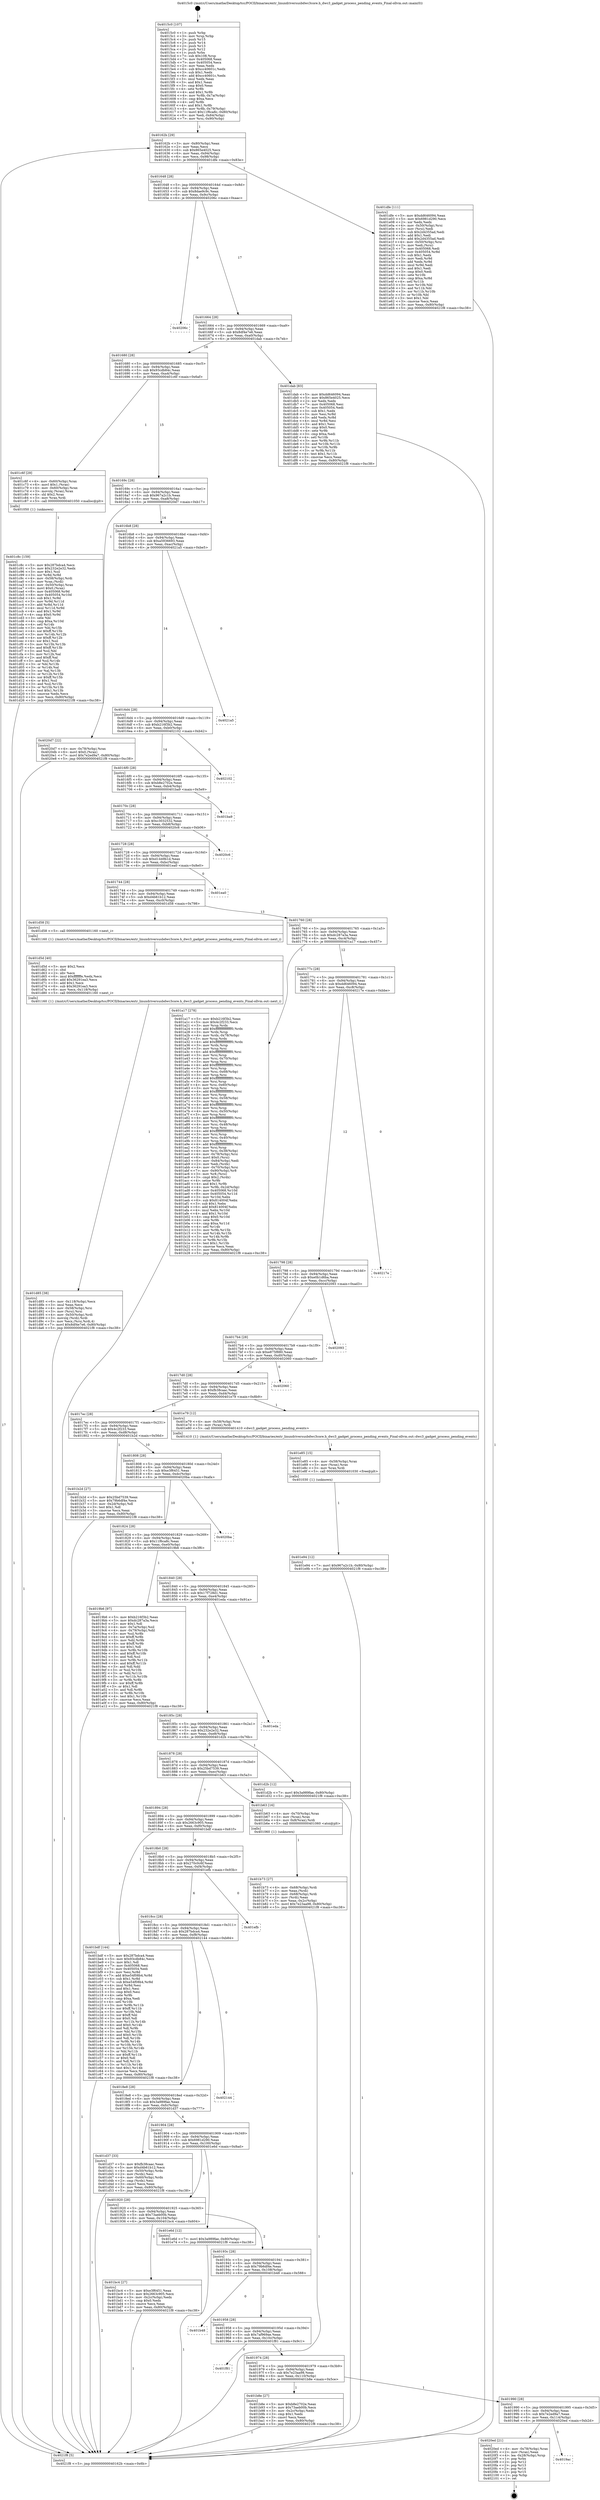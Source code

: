 digraph "0x4015c0" {
  label = "0x4015c0 (/mnt/c/Users/mathe/Desktop/tcc/POCII/binaries/extr_linuxdriversusbdwc3core.h_dwc3_gadget_process_pending_events_Final-ollvm.out::main(0))"
  labelloc = "t"
  node[shape=record]

  Entry [label="",width=0.3,height=0.3,shape=circle,fillcolor=black,style=filled]
  "0x40162b" [label="{
     0x40162b [29]\l
     | [instrs]\l
     &nbsp;&nbsp;0x40162b \<+3\>: mov -0x80(%rbp),%eax\l
     &nbsp;&nbsp;0x40162e \<+2\>: mov %eax,%ecx\l
     &nbsp;&nbsp;0x401630 \<+6\>: sub $0x865e4025,%ecx\l
     &nbsp;&nbsp;0x401636 \<+6\>: mov %eax,-0x94(%rbp)\l
     &nbsp;&nbsp;0x40163c \<+6\>: mov %ecx,-0x98(%rbp)\l
     &nbsp;&nbsp;0x401642 \<+6\>: je 0000000000401dfe \<main+0x83e\>\l
  }"]
  "0x401dfe" [label="{
     0x401dfe [111]\l
     | [instrs]\l
     &nbsp;&nbsp;0x401dfe \<+5\>: mov $0xdd646094,%eax\l
     &nbsp;&nbsp;0x401e03 \<+5\>: mov $0x6981d290,%ecx\l
     &nbsp;&nbsp;0x401e08 \<+2\>: xor %edx,%edx\l
     &nbsp;&nbsp;0x401e0a \<+4\>: mov -0x50(%rbp),%rsi\l
     &nbsp;&nbsp;0x401e0e \<+2\>: mov (%rsi),%edi\l
     &nbsp;&nbsp;0x401e10 \<+6\>: sub $0x2d4355ad,%edi\l
     &nbsp;&nbsp;0x401e16 \<+3\>: add $0x1,%edi\l
     &nbsp;&nbsp;0x401e19 \<+6\>: add $0x2d4355ad,%edi\l
     &nbsp;&nbsp;0x401e1f \<+4\>: mov -0x50(%rbp),%rsi\l
     &nbsp;&nbsp;0x401e23 \<+2\>: mov %edi,(%rsi)\l
     &nbsp;&nbsp;0x401e25 \<+7\>: mov 0x405068,%edi\l
     &nbsp;&nbsp;0x401e2c \<+8\>: mov 0x405054,%r8d\l
     &nbsp;&nbsp;0x401e34 \<+3\>: sub $0x1,%edx\l
     &nbsp;&nbsp;0x401e37 \<+3\>: mov %edi,%r9d\l
     &nbsp;&nbsp;0x401e3a \<+3\>: add %edx,%r9d\l
     &nbsp;&nbsp;0x401e3d \<+4\>: imul %r9d,%edi\l
     &nbsp;&nbsp;0x401e41 \<+3\>: and $0x1,%edi\l
     &nbsp;&nbsp;0x401e44 \<+3\>: cmp $0x0,%edi\l
     &nbsp;&nbsp;0x401e47 \<+4\>: sete %r10b\l
     &nbsp;&nbsp;0x401e4b \<+4\>: cmp $0xa,%r8d\l
     &nbsp;&nbsp;0x401e4f \<+4\>: setl %r11b\l
     &nbsp;&nbsp;0x401e53 \<+3\>: mov %r10b,%bl\l
     &nbsp;&nbsp;0x401e56 \<+3\>: and %r11b,%bl\l
     &nbsp;&nbsp;0x401e59 \<+3\>: xor %r11b,%r10b\l
     &nbsp;&nbsp;0x401e5c \<+3\>: or %r10b,%bl\l
     &nbsp;&nbsp;0x401e5f \<+3\>: test $0x1,%bl\l
     &nbsp;&nbsp;0x401e62 \<+3\>: cmovne %ecx,%eax\l
     &nbsp;&nbsp;0x401e65 \<+3\>: mov %eax,-0x80(%rbp)\l
     &nbsp;&nbsp;0x401e68 \<+5\>: jmp 00000000004021f8 \<main+0xc38\>\l
  }"]
  "0x401648" [label="{
     0x401648 [28]\l
     | [instrs]\l
     &nbsp;&nbsp;0x401648 \<+5\>: jmp 000000000040164d \<main+0x8d\>\l
     &nbsp;&nbsp;0x40164d \<+6\>: mov -0x94(%rbp),%eax\l
     &nbsp;&nbsp;0x401653 \<+5\>: sub $0x8dae9c9c,%eax\l
     &nbsp;&nbsp;0x401658 \<+6\>: mov %eax,-0x9c(%rbp)\l
     &nbsp;&nbsp;0x40165e \<+6\>: je 000000000040206c \<main+0xaac\>\l
  }"]
  Exit [label="",width=0.3,height=0.3,shape=circle,fillcolor=black,style=filled,peripheries=2]
  "0x40206c" [label="{
     0x40206c\l
  }", style=dashed]
  "0x401664" [label="{
     0x401664 [28]\l
     | [instrs]\l
     &nbsp;&nbsp;0x401664 \<+5\>: jmp 0000000000401669 \<main+0xa9\>\l
     &nbsp;&nbsp;0x401669 \<+6\>: mov -0x94(%rbp),%eax\l
     &nbsp;&nbsp;0x40166f \<+5\>: sub $0x8df4e7e6,%eax\l
     &nbsp;&nbsp;0x401674 \<+6\>: mov %eax,-0xa0(%rbp)\l
     &nbsp;&nbsp;0x40167a \<+6\>: je 0000000000401dab \<main+0x7eb\>\l
  }"]
  "0x4019ac" [label="{
     0x4019ac\l
  }", style=dashed]
  "0x401dab" [label="{
     0x401dab [83]\l
     | [instrs]\l
     &nbsp;&nbsp;0x401dab \<+5\>: mov $0xdd646094,%eax\l
     &nbsp;&nbsp;0x401db0 \<+5\>: mov $0x865e4025,%ecx\l
     &nbsp;&nbsp;0x401db5 \<+2\>: xor %edx,%edx\l
     &nbsp;&nbsp;0x401db7 \<+7\>: mov 0x405068,%esi\l
     &nbsp;&nbsp;0x401dbe \<+7\>: mov 0x405054,%edi\l
     &nbsp;&nbsp;0x401dc5 \<+3\>: sub $0x1,%edx\l
     &nbsp;&nbsp;0x401dc8 \<+3\>: mov %esi,%r8d\l
     &nbsp;&nbsp;0x401dcb \<+3\>: add %edx,%r8d\l
     &nbsp;&nbsp;0x401dce \<+4\>: imul %r8d,%esi\l
     &nbsp;&nbsp;0x401dd2 \<+3\>: and $0x1,%esi\l
     &nbsp;&nbsp;0x401dd5 \<+3\>: cmp $0x0,%esi\l
     &nbsp;&nbsp;0x401dd8 \<+4\>: sete %r9b\l
     &nbsp;&nbsp;0x401ddc \<+3\>: cmp $0xa,%edi\l
     &nbsp;&nbsp;0x401ddf \<+4\>: setl %r10b\l
     &nbsp;&nbsp;0x401de3 \<+3\>: mov %r9b,%r11b\l
     &nbsp;&nbsp;0x401de6 \<+3\>: and %r10b,%r11b\l
     &nbsp;&nbsp;0x401de9 \<+3\>: xor %r10b,%r9b\l
     &nbsp;&nbsp;0x401dec \<+3\>: or %r9b,%r11b\l
     &nbsp;&nbsp;0x401def \<+4\>: test $0x1,%r11b\l
     &nbsp;&nbsp;0x401df3 \<+3\>: cmovne %ecx,%eax\l
     &nbsp;&nbsp;0x401df6 \<+3\>: mov %eax,-0x80(%rbp)\l
     &nbsp;&nbsp;0x401df9 \<+5\>: jmp 00000000004021f8 \<main+0xc38\>\l
  }"]
  "0x401680" [label="{
     0x401680 [28]\l
     | [instrs]\l
     &nbsp;&nbsp;0x401680 \<+5\>: jmp 0000000000401685 \<main+0xc5\>\l
     &nbsp;&nbsp;0x401685 \<+6\>: mov -0x94(%rbp),%eax\l
     &nbsp;&nbsp;0x40168b \<+5\>: sub $0x93cdb84c,%eax\l
     &nbsp;&nbsp;0x401690 \<+6\>: mov %eax,-0xa4(%rbp)\l
     &nbsp;&nbsp;0x401696 \<+6\>: je 0000000000401c6f \<main+0x6af\>\l
  }"]
  "0x4020ed" [label="{
     0x4020ed [21]\l
     | [instrs]\l
     &nbsp;&nbsp;0x4020ed \<+4\>: mov -0x78(%rbp),%rax\l
     &nbsp;&nbsp;0x4020f1 \<+2\>: mov (%rax),%eax\l
     &nbsp;&nbsp;0x4020f3 \<+4\>: lea -0x28(%rbp),%rsp\l
     &nbsp;&nbsp;0x4020f7 \<+1\>: pop %rbx\l
     &nbsp;&nbsp;0x4020f8 \<+2\>: pop %r12\l
     &nbsp;&nbsp;0x4020fa \<+2\>: pop %r13\l
     &nbsp;&nbsp;0x4020fc \<+2\>: pop %r14\l
     &nbsp;&nbsp;0x4020fe \<+2\>: pop %r15\l
     &nbsp;&nbsp;0x402100 \<+1\>: pop %rbp\l
     &nbsp;&nbsp;0x402101 \<+1\>: ret\l
  }"]
  "0x401c6f" [label="{
     0x401c6f [29]\l
     | [instrs]\l
     &nbsp;&nbsp;0x401c6f \<+4\>: mov -0x60(%rbp),%rax\l
     &nbsp;&nbsp;0x401c73 \<+6\>: movl $0x1,(%rax)\l
     &nbsp;&nbsp;0x401c79 \<+4\>: mov -0x60(%rbp),%rax\l
     &nbsp;&nbsp;0x401c7d \<+3\>: movslq (%rax),%rax\l
     &nbsp;&nbsp;0x401c80 \<+4\>: shl $0x2,%rax\l
     &nbsp;&nbsp;0x401c84 \<+3\>: mov %rax,%rdi\l
     &nbsp;&nbsp;0x401c87 \<+5\>: call 0000000000401050 \<malloc@plt\>\l
     | [calls]\l
     &nbsp;&nbsp;0x401050 \{1\} (unknown)\l
  }"]
  "0x40169c" [label="{
     0x40169c [28]\l
     | [instrs]\l
     &nbsp;&nbsp;0x40169c \<+5\>: jmp 00000000004016a1 \<main+0xe1\>\l
     &nbsp;&nbsp;0x4016a1 \<+6\>: mov -0x94(%rbp),%eax\l
     &nbsp;&nbsp;0x4016a7 \<+5\>: sub $0x967a2c1b,%eax\l
     &nbsp;&nbsp;0x4016ac \<+6\>: mov %eax,-0xa8(%rbp)\l
     &nbsp;&nbsp;0x4016b2 \<+6\>: je 00000000004020d7 \<main+0xb17\>\l
  }"]
  "0x401e94" [label="{
     0x401e94 [12]\l
     | [instrs]\l
     &nbsp;&nbsp;0x401e94 \<+7\>: movl $0x967a2c1b,-0x80(%rbp)\l
     &nbsp;&nbsp;0x401e9b \<+5\>: jmp 00000000004021f8 \<main+0xc38\>\l
  }"]
  "0x4020d7" [label="{
     0x4020d7 [22]\l
     | [instrs]\l
     &nbsp;&nbsp;0x4020d7 \<+4\>: mov -0x78(%rbp),%rax\l
     &nbsp;&nbsp;0x4020db \<+6\>: movl $0x0,(%rax)\l
     &nbsp;&nbsp;0x4020e1 \<+7\>: movl $0x7e2ed9a7,-0x80(%rbp)\l
     &nbsp;&nbsp;0x4020e8 \<+5\>: jmp 00000000004021f8 \<main+0xc38\>\l
  }"]
  "0x4016b8" [label="{
     0x4016b8 [28]\l
     | [instrs]\l
     &nbsp;&nbsp;0x4016b8 \<+5\>: jmp 00000000004016bd \<main+0xfd\>\l
     &nbsp;&nbsp;0x4016bd \<+6\>: mov -0x94(%rbp),%eax\l
     &nbsp;&nbsp;0x4016c3 \<+5\>: sub $0xa5936693,%eax\l
     &nbsp;&nbsp;0x4016c8 \<+6\>: mov %eax,-0xac(%rbp)\l
     &nbsp;&nbsp;0x4016ce \<+6\>: je 00000000004021a5 \<main+0xbe5\>\l
  }"]
  "0x401e85" [label="{
     0x401e85 [15]\l
     | [instrs]\l
     &nbsp;&nbsp;0x401e85 \<+4\>: mov -0x58(%rbp),%rax\l
     &nbsp;&nbsp;0x401e89 \<+3\>: mov (%rax),%rax\l
     &nbsp;&nbsp;0x401e8c \<+3\>: mov %rax,%rdi\l
     &nbsp;&nbsp;0x401e8f \<+5\>: call 0000000000401030 \<free@plt\>\l
     | [calls]\l
     &nbsp;&nbsp;0x401030 \{1\} (unknown)\l
  }"]
  "0x4021a5" [label="{
     0x4021a5\l
  }", style=dashed]
  "0x4016d4" [label="{
     0x4016d4 [28]\l
     | [instrs]\l
     &nbsp;&nbsp;0x4016d4 \<+5\>: jmp 00000000004016d9 \<main+0x119\>\l
     &nbsp;&nbsp;0x4016d9 \<+6\>: mov -0x94(%rbp),%eax\l
     &nbsp;&nbsp;0x4016df \<+5\>: sub $0xb216f3b2,%eax\l
     &nbsp;&nbsp;0x4016e4 \<+6\>: mov %eax,-0xb0(%rbp)\l
     &nbsp;&nbsp;0x4016ea \<+6\>: je 0000000000402102 \<main+0xb42\>\l
  }"]
  "0x401d85" [label="{
     0x401d85 [38]\l
     | [instrs]\l
     &nbsp;&nbsp;0x401d85 \<+6\>: mov -0x118(%rbp),%ecx\l
     &nbsp;&nbsp;0x401d8b \<+3\>: imul %eax,%ecx\l
     &nbsp;&nbsp;0x401d8e \<+4\>: mov -0x58(%rbp),%rsi\l
     &nbsp;&nbsp;0x401d92 \<+3\>: mov (%rsi),%rsi\l
     &nbsp;&nbsp;0x401d95 \<+4\>: mov -0x50(%rbp),%rdi\l
     &nbsp;&nbsp;0x401d99 \<+3\>: movslq (%rdi),%rdi\l
     &nbsp;&nbsp;0x401d9c \<+3\>: mov %ecx,(%rsi,%rdi,4)\l
     &nbsp;&nbsp;0x401d9f \<+7\>: movl $0x8df4e7e6,-0x80(%rbp)\l
     &nbsp;&nbsp;0x401da6 \<+5\>: jmp 00000000004021f8 \<main+0xc38\>\l
  }"]
  "0x402102" [label="{
     0x402102\l
  }", style=dashed]
  "0x4016f0" [label="{
     0x4016f0 [28]\l
     | [instrs]\l
     &nbsp;&nbsp;0x4016f0 \<+5\>: jmp 00000000004016f5 \<main+0x135\>\l
     &nbsp;&nbsp;0x4016f5 \<+6\>: mov -0x94(%rbp),%eax\l
     &nbsp;&nbsp;0x4016fb \<+5\>: sub $0xb8e2702e,%eax\l
     &nbsp;&nbsp;0x401700 \<+6\>: mov %eax,-0xb4(%rbp)\l
     &nbsp;&nbsp;0x401706 \<+6\>: je 0000000000401ba9 \<main+0x5e9\>\l
  }"]
  "0x401d5d" [label="{
     0x401d5d [40]\l
     | [instrs]\l
     &nbsp;&nbsp;0x401d5d \<+5\>: mov $0x2,%ecx\l
     &nbsp;&nbsp;0x401d62 \<+1\>: cltd\l
     &nbsp;&nbsp;0x401d63 \<+2\>: idiv %ecx\l
     &nbsp;&nbsp;0x401d65 \<+6\>: imul $0xfffffffe,%edx,%ecx\l
     &nbsp;&nbsp;0x401d6b \<+6\>: add $0x36291ea3,%ecx\l
     &nbsp;&nbsp;0x401d71 \<+3\>: add $0x1,%ecx\l
     &nbsp;&nbsp;0x401d74 \<+6\>: sub $0x36291ea3,%ecx\l
     &nbsp;&nbsp;0x401d7a \<+6\>: mov %ecx,-0x118(%rbp)\l
     &nbsp;&nbsp;0x401d80 \<+5\>: call 0000000000401160 \<next_i\>\l
     | [calls]\l
     &nbsp;&nbsp;0x401160 \{1\} (/mnt/c/Users/mathe/Desktop/tcc/POCII/binaries/extr_linuxdriversusbdwc3core.h_dwc3_gadget_process_pending_events_Final-ollvm.out::next_i)\l
  }"]
  "0x401ba9" [label="{
     0x401ba9\l
  }", style=dashed]
  "0x40170c" [label="{
     0x40170c [28]\l
     | [instrs]\l
     &nbsp;&nbsp;0x40170c \<+5\>: jmp 0000000000401711 \<main+0x151\>\l
     &nbsp;&nbsp;0x401711 \<+6\>: mov -0x94(%rbp),%eax\l
     &nbsp;&nbsp;0x401717 \<+5\>: sub $0xc3032532,%eax\l
     &nbsp;&nbsp;0x40171c \<+6\>: mov %eax,-0xb8(%rbp)\l
     &nbsp;&nbsp;0x401722 \<+6\>: je 00000000004020c6 \<main+0xb06\>\l
  }"]
  "0x401c8c" [label="{
     0x401c8c [159]\l
     | [instrs]\l
     &nbsp;&nbsp;0x401c8c \<+5\>: mov $0x287bdca4,%ecx\l
     &nbsp;&nbsp;0x401c91 \<+5\>: mov $0x232e2e32,%edx\l
     &nbsp;&nbsp;0x401c96 \<+3\>: mov $0x1,%sil\l
     &nbsp;&nbsp;0x401c99 \<+3\>: xor %r8d,%r8d\l
     &nbsp;&nbsp;0x401c9c \<+4\>: mov -0x58(%rbp),%rdi\l
     &nbsp;&nbsp;0x401ca0 \<+3\>: mov %rax,(%rdi)\l
     &nbsp;&nbsp;0x401ca3 \<+4\>: mov -0x50(%rbp),%rax\l
     &nbsp;&nbsp;0x401ca7 \<+6\>: movl $0x0,(%rax)\l
     &nbsp;&nbsp;0x401cad \<+8\>: mov 0x405068,%r9d\l
     &nbsp;&nbsp;0x401cb5 \<+8\>: mov 0x405054,%r10d\l
     &nbsp;&nbsp;0x401cbd \<+4\>: sub $0x1,%r8d\l
     &nbsp;&nbsp;0x401cc1 \<+3\>: mov %r9d,%r11d\l
     &nbsp;&nbsp;0x401cc4 \<+3\>: add %r8d,%r11d\l
     &nbsp;&nbsp;0x401cc7 \<+4\>: imul %r11d,%r9d\l
     &nbsp;&nbsp;0x401ccb \<+4\>: and $0x1,%r9d\l
     &nbsp;&nbsp;0x401ccf \<+4\>: cmp $0x0,%r9d\l
     &nbsp;&nbsp;0x401cd3 \<+3\>: sete %bl\l
     &nbsp;&nbsp;0x401cd6 \<+4\>: cmp $0xa,%r10d\l
     &nbsp;&nbsp;0x401cda \<+4\>: setl %r14b\l
     &nbsp;&nbsp;0x401cde \<+3\>: mov %bl,%r15b\l
     &nbsp;&nbsp;0x401ce1 \<+4\>: xor $0xff,%r15b\l
     &nbsp;&nbsp;0x401ce5 \<+3\>: mov %r14b,%r12b\l
     &nbsp;&nbsp;0x401ce8 \<+4\>: xor $0xff,%r12b\l
     &nbsp;&nbsp;0x401cec \<+4\>: xor $0x1,%sil\l
     &nbsp;&nbsp;0x401cf0 \<+3\>: mov %r15b,%r13b\l
     &nbsp;&nbsp;0x401cf3 \<+4\>: and $0xff,%r13b\l
     &nbsp;&nbsp;0x401cf7 \<+3\>: and %sil,%bl\l
     &nbsp;&nbsp;0x401cfa \<+3\>: mov %r12b,%al\l
     &nbsp;&nbsp;0x401cfd \<+2\>: and $0xff,%al\l
     &nbsp;&nbsp;0x401cff \<+3\>: and %sil,%r14b\l
     &nbsp;&nbsp;0x401d02 \<+3\>: or %bl,%r13b\l
     &nbsp;&nbsp;0x401d05 \<+3\>: or %r14b,%al\l
     &nbsp;&nbsp;0x401d08 \<+3\>: xor %al,%r13b\l
     &nbsp;&nbsp;0x401d0b \<+3\>: or %r12b,%r15b\l
     &nbsp;&nbsp;0x401d0e \<+4\>: xor $0xff,%r15b\l
     &nbsp;&nbsp;0x401d12 \<+4\>: or $0x1,%sil\l
     &nbsp;&nbsp;0x401d16 \<+3\>: and %sil,%r15b\l
     &nbsp;&nbsp;0x401d19 \<+3\>: or %r15b,%r13b\l
     &nbsp;&nbsp;0x401d1c \<+4\>: test $0x1,%r13b\l
     &nbsp;&nbsp;0x401d20 \<+3\>: cmovne %edx,%ecx\l
     &nbsp;&nbsp;0x401d23 \<+3\>: mov %ecx,-0x80(%rbp)\l
     &nbsp;&nbsp;0x401d26 \<+5\>: jmp 00000000004021f8 \<main+0xc38\>\l
  }"]
  "0x4020c6" [label="{
     0x4020c6\l
  }", style=dashed]
  "0x401728" [label="{
     0x401728 [28]\l
     | [instrs]\l
     &nbsp;&nbsp;0x401728 \<+5\>: jmp 000000000040172d \<main+0x16d\>\l
     &nbsp;&nbsp;0x40172d \<+6\>: mov -0x94(%rbp),%eax\l
     &nbsp;&nbsp;0x401733 \<+5\>: sub $0xd1449b1d,%eax\l
     &nbsp;&nbsp;0x401738 \<+6\>: mov %eax,-0xbc(%rbp)\l
     &nbsp;&nbsp;0x40173e \<+6\>: je 0000000000401ea0 \<main+0x8e0\>\l
  }"]
  "0x401990" [label="{
     0x401990 [28]\l
     | [instrs]\l
     &nbsp;&nbsp;0x401990 \<+5\>: jmp 0000000000401995 \<main+0x3d5\>\l
     &nbsp;&nbsp;0x401995 \<+6\>: mov -0x94(%rbp),%eax\l
     &nbsp;&nbsp;0x40199b \<+5\>: sub $0x7e2ed9a7,%eax\l
     &nbsp;&nbsp;0x4019a0 \<+6\>: mov %eax,-0x114(%rbp)\l
     &nbsp;&nbsp;0x4019a6 \<+6\>: je 00000000004020ed \<main+0xb2d\>\l
  }"]
  "0x401ea0" [label="{
     0x401ea0\l
  }", style=dashed]
  "0x401744" [label="{
     0x401744 [28]\l
     | [instrs]\l
     &nbsp;&nbsp;0x401744 \<+5\>: jmp 0000000000401749 \<main+0x189\>\l
     &nbsp;&nbsp;0x401749 \<+6\>: mov -0x94(%rbp),%eax\l
     &nbsp;&nbsp;0x40174f \<+5\>: sub $0xd4b61b12,%eax\l
     &nbsp;&nbsp;0x401754 \<+6\>: mov %eax,-0xc0(%rbp)\l
     &nbsp;&nbsp;0x40175a \<+6\>: je 0000000000401d58 \<main+0x798\>\l
  }"]
  "0x401b8e" [label="{
     0x401b8e [27]\l
     | [instrs]\l
     &nbsp;&nbsp;0x401b8e \<+5\>: mov $0xb8e2702e,%eax\l
     &nbsp;&nbsp;0x401b93 \<+5\>: mov $0x73aeb00b,%ecx\l
     &nbsp;&nbsp;0x401b98 \<+3\>: mov -0x2c(%rbp),%edx\l
     &nbsp;&nbsp;0x401b9b \<+3\>: cmp $0x1,%edx\l
     &nbsp;&nbsp;0x401b9e \<+3\>: cmovl %ecx,%eax\l
     &nbsp;&nbsp;0x401ba1 \<+3\>: mov %eax,-0x80(%rbp)\l
     &nbsp;&nbsp;0x401ba4 \<+5\>: jmp 00000000004021f8 \<main+0xc38\>\l
  }"]
  "0x401d58" [label="{
     0x401d58 [5]\l
     | [instrs]\l
     &nbsp;&nbsp;0x401d58 \<+5\>: call 0000000000401160 \<next_i\>\l
     | [calls]\l
     &nbsp;&nbsp;0x401160 \{1\} (/mnt/c/Users/mathe/Desktop/tcc/POCII/binaries/extr_linuxdriversusbdwc3core.h_dwc3_gadget_process_pending_events_Final-ollvm.out::next_i)\l
  }"]
  "0x401760" [label="{
     0x401760 [28]\l
     | [instrs]\l
     &nbsp;&nbsp;0x401760 \<+5\>: jmp 0000000000401765 \<main+0x1a5\>\l
     &nbsp;&nbsp;0x401765 \<+6\>: mov -0x94(%rbp),%eax\l
     &nbsp;&nbsp;0x40176b \<+5\>: sub $0xdc287a3a,%eax\l
     &nbsp;&nbsp;0x401770 \<+6\>: mov %eax,-0xc4(%rbp)\l
     &nbsp;&nbsp;0x401776 \<+6\>: je 0000000000401a17 \<main+0x457\>\l
  }"]
  "0x401974" [label="{
     0x401974 [28]\l
     | [instrs]\l
     &nbsp;&nbsp;0x401974 \<+5\>: jmp 0000000000401979 \<main+0x3b9\>\l
     &nbsp;&nbsp;0x401979 \<+6\>: mov -0x94(%rbp),%eax\l
     &nbsp;&nbsp;0x40197f \<+5\>: sub $0x7e23aa98,%eax\l
     &nbsp;&nbsp;0x401984 \<+6\>: mov %eax,-0x110(%rbp)\l
     &nbsp;&nbsp;0x40198a \<+6\>: je 0000000000401b8e \<main+0x5ce\>\l
  }"]
  "0x401a17" [label="{
     0x401a17 [278]\l
     | [instrs]\l
     &nbsp;&nbsp;0x401a17 \<+5\>: mov $0xb216f3b2,%eax\l
     &nbsp;&nbsp;0x401a1c \<+5\>: mov $0x4c2f233,%ecx\l
     &nbsp;&nbsp;0x401a21 \<+3\>: mov %rsp,%rdx\l
     &nbsp;&nbsp;0x401a24 \<+4\>: add $0xfffffffffffffff0,%rdx\l
     &nbsp;&nbsp;0x401a28 \<+3\>: mov %rdx,%rsp\l
     &nbsp;&nbsp;0x401a2b \<+4\>: mov %rdx,-0x78(%rbp)\l
     &nbsp;&nbsp;0x401a2f \<+3\>: mov %rsp,%rdx\l
     &nbsp;&nbsp;0x401a32 \<+4\>: add $0xfffffffffffffff0,%rdx\l
     &nbsp;&nbsp;0x401a36 \<+3\>: mov %rdx,%rsp\l
     &nbsp;&nbsp;0x401a39 \<+3\>: mov %rsp,%rsi\l
     &nbsp;&nbsp;0x401a3c \<+4\>: add $0xfffffffffffffff0,%rsi\l
     &nbsp;&nbsp;0x401a40 \<+3\>: mov %rsi,%rsp\l
     &nbsp;&nbsp;0x401a43 \<+4\>: mov %rsi,-0x70(%rbp)\l
     &nbsp;&nbsp;0x401a47 \<+3\>: mov %rsp,%rsi\l
     &nbsp;&nbsp;0x401a4a \<+4\>: add $0xfffffffffffffff0,%rsi\l
     &nbsp;&nbsp;0x401a4e \<+3\>: mov %rsi,%rsp\l
     &nbsp;&nbsp;0x401a51 \<+4\>: mov %rsi,-0x68(%rbp)\l
     &nbsp;&nbsp;0x401a55 \<+3\>: mov %rsp,%rsi\l
     &nbsp;&nbsp;0x401a58 \<+4\>: add $0xfffffffffffffff0,%rsi\l
     &nbsp;&nbsp;0x401a5c \<+3\>: mov %rsi,%rsp\l
     &nbsp;&nbsp;0x401a5f \<+4\>: mov %rsi,-0x60(%rbp)\l
     &nbsp;&nbsp;0x401a63 \<+3\>: mov %rsp,%rsi\l
     &nbsp;&nbsp;0x401a66 \<+4\>: add $0xfffffffffffffff0,%rsi\l
     &nbsp;&nbsp;0x401a6a \<+3\>: mov %rsi,%rsp\l
     &nbsp;&nbsp;0x401a6d \<+4\>: mov %rsi,-0x58(%rbp)\l
     &nbsp;&nbsp;0x401a71 \<+3\>: mov %rsp,%rsi\l
     &nbsp;&nbsp;0x401a74 \<+4\>: add $0xfffffffffffffff0,%rsi\l
     &nbsp;&nbsp;0x401a78 \<+3\>: mov %rsi,%rsp\l
     &nbsp;&nbsp;0x401a7b \<+4\>: mov %rsi,-0x50(%rbp)\l
     &nbsp;&nbsp;0x401a7f \<+3\>: mov %rsp,%rsi\l
     &nbsp;&nbsp;0x401a82 \<+4\>: add $0xfffffffffffffff0,%rsi\l
     &nbsp;&nbsp;0x401a86 \<+3\>: mov %rsi,%rsp\l
     &nbsp;&nbsp;0x401a89 \<+4\>: mov %rsi,-0x48(%rbp)\l
     &nbsp;&nbsp;0x401a8d \<+3\>: mov %rsp,%rsi\l
     &nbsp;&nbsp;0x401a90 \<+4\>: add $0xfffffffffffffff0,%rsi\l
     &nbsp;&nbsp;0x401a94 \<+3\>: mov %rsi,%rsp\l
     &nbsp;&nbsp;0x401a97 \<+4\>: mov %rsi,-0x40(%rbp)\l
     &nbsp;&nbsp;0x401a9b \<+3\>: mov %rsp,%rsi\l
     &nbsp;&nbsp;0x401a9e \<+4\>: add $0xfffffffffffffff0,%rsi\l
     &nbsp;&nbsp;0x401aa2 \<+3\>: mov %rsi,%rsp\l
     &nbsp;&nbsp;0x401aa5 \<+4\>: mov %rsi,-0x38(%rbp)\l
     &nbsp;&nbsp;0x401aa9 \<+4\>: mov -0x78(%rbp),%rsi\l
     &nbsp;&nbsp;0x401aad \<+6\>: movl $0x0,(%rsi)\l
     &nbsp;&nbsp;0x401ab3 \<+6\>: mov -0x84(%rbp),%edi\l
     &nbsp;&nbsp;0x401ab9 \<+2\>: mov %edi,(%rdx)\l
     &nbsp;&nbsp;0x401abb \<+4\>: mov -0x70(%rbp),%rsi\l
     &nbsp;&nbsp;0x401abf \<+7\>: mov -0x90(%rbp),%r8\l
     &nbsp;&nbsp;0x401ac6 \<+3\>: mov %r8,(%rsi)\l
     &nbsp;&nbsp;0x401ac9 \<+3\>: cmpl $0x2,(%rdx)\l
     &nbsp;&nbsp;0x401acc \<+4\>: setne %r9b\l
     &nbsp;&nbsp;0x401ad0 \<+4\>: and $0x1,%r9b\l
     &nbsp;&nbsp;0x401ad4 \<+4\>: mov %r9b,-0x2d(%rbp)\l
     &nbsp;&nbsp;0x401ad8 \<+8\>: mov 0x405068,%r10d\l
     &nbsp;&nbsp;0x401ae0 \<+8\>: mov 0x405054,%r11d\l
     &nbsp;&nbsp;0x401ae8 \<+3\>: mov %r10d,%ebx\l
     &nbsp;&nbsp;0x401aeb \<+6\>: sub $0x814004f,%ebx\l
     &nbsp;&nbsp;0x401af1 \<+3\>: sub $0x1,%ebx\l
     &nbsp;&nbsp;0x401af4 \<+6\>: add $0x814004f,%ebx\l
     &nbsp;&nbsp;0x401afa \<+4\>: imul %ebx,%r10d\l
     &nbsp;&nbsp;0x401afe \<+4\>: and $0x1,%r10d\l
     &nbsp;&nbsp;0x401b02 \<+4\>: cmp $0x0,%r10d\l
     &nbsp;&nbsp;0x401b06 \<+4\>: sete %r9b\l
     &nbsp;&nbsp;0x401b0a \<+4\>: cmp $0xa,%r11d\l
     &nbsp;&nbsp;0x401b0e \<+4\>: setl %r14b\l
     &nbsp;&nbsp;0x401b12 \<+3\>: mov %r9b,%r15b\l
     &nbsp;&nbsp;0x401b15 \<+3\>: and %r14b,%r15b\l
     &nbsp;&nbsp;0x401b18 \<+3\>: xor %r14b,%r9b\l
     &nbsp;&nbsp;0x401b1b \<+3\>: or %r9b,%r15b\l
     &nbsp;&nbsp;0x401b1e \<+4\>: test $0x1,%r15b\l
     &nbsp;&nbsp;0x401b22 \<+3\>: cmovne %ecx,%eax\l
     &nbsp;&nbsp;0x401b25 \<+3\>: mov %eax,-0x80(%rbp)\l
     &nbsp;&nbsp;0x401b28 \<+5\>: jmp 00000000004021f8 \<main+0xc38\>\l
  }"]
  "0x40177c" [label="{
     0x40177c [28]\l
     | [instrs]\l
     &nbsp;&nbsp;0x40177c \<+5\>: jmp 0000000000401781 \<main+0x1c1\>\l
     &nbsp;&nbsp;0x401781 \<+6\>: mov -0x94(%rbp),%eax\l
     &nbsp;&nbsp;0x401787 \<+5\>: sub $0xdd646094,%eax\l
     &nbsp;&nbsp;0x40178c \<+6\>: mov %eax,-0xc8(%rbp)\l
     &nbsp;&nbsp;0x401792 \<+6\>: je 000000000040217e \<main+0xbbe\>\l
  }"]
  "0x401f81" [label="{
     0x401f81\l
  }", style=dashed]
  "0x40217e" [label="{
     0x40217e\l
  }", style=dashed]
  "0x401798" [label="{
     0x401798 [28]\l
     | [instrs]\l
     &nbsp;&nbsp;0x401798 \<+5\>: jmp 000000000040179d \<main+0x1dd\>\l
     &nbsp;&nbsp;0x40179d \<+6\>: mov -0x94(%rbp),%eax\l
     &nbsp;&nbsp;0x4017a3 \<+5\>: sub $0xe0b1d6ba,%eax\l
     &nbsp;&nbsp;0x4017a8 \<+6\>: mov %eax,-0xcc(%rbp)\l
     &nbsp;&nbsp;0x4017ae \<+6\>: je 0000000000402093 \<main+0xad3\>\l
  }"]
  "0x401958" [label="{
     0x401958 [28]\l
     | [instrs]\l
     &nbsp;&nbsp;0x401958 \<+5\>: jmp 000000000040195d \<main+0x39d\>\l
     &nbsp;&nbsp;0x40195d \<+6\>: mov -0x94(%rbp),%eax\l
     &nbsp;&nbsp;0x401963 \<+5\>: sub $0x7af969ae,%eax\l
     &nbsp;&nbsp;0x401968 \<+6\>: mov %eax,-0x10c(%rbp)\l
     &nbsp;&nbsp;0x40196e \<+6\>: je 0000000000401f81 \<main+0x9c1\>\l
  }"]
  "0x402093" [label="{
     0x402093\l
  }", style=dashed]
  "0x4017b4" [label="{
     0x4017b4 [28]\l
     | [instrs]\l
     &nbsp;&nbsp;0x4017b4 \<+5\>: jmp 00000000004017b9 \<main+0x1f9\>\l
     &nbsp;&nbsp;0x4017b9 \<+6\>: mov -0x94(%rbp),%eax\l
     &nbsp;&nbsp;0x4017bf \<+5\>: sub $0xe875f880,%eax\l
     &nbsp;&nbsp;0x4017c4 \<+6\>: mov %eax,-0xd0(%rbp)\l
     &nbsp;&nbsp;0x4017ca \<+6\>: je 0000000000402060 \<main+0xaa0\>\l
  }"]
  "0x401b48" [label="{
     0x401b48\l
  }", style=dashed]
  "0x402060" [label="{
     0x402060\l
  }", style=dashed]
  "0x4017d0" [label="{
     0x4017d0 [28]\l
     | [instrs]\l
     &nbsp;&nbsp;0x4017d0 \<+5\>: jmp 00000000004017d5 \<main+0x215\>\l
     &nbsp;&nbsp;0x4017d5 \<+6\>: mov -0x94(%rbp),%eax\l
     &nbsp;&nbsp;0x4017db \<+5\>: sub $0xfb38caac,%eax\l
     &nbsp;&nbsp;0x4017e0 \<+6\>: mov %eax,-0xd4(%rbp)\l
     &nbsp;&nbsp;0x4017e6 \<+6\>: je 0000000000401e79 \<main+0x8b9\>\l
  }"]
  "0x40193c" [label="{
     0x40193c [28]\l
     | [instrs]\l
     &nbsp;&nbsp;0x40193c \<+5\>: jmp 0000000000401941 \<main+0x381\>\l
     &nbsp;&nbsp;0x401941 \<+6\>: mov -0x94(%rbp),%eax\l
     &nbsp;&nbsp;0x401947 \<+5\>: sub $0x79b6df4e,%eax\l
     &nbsp;&nbsp;0x40194c \<+6\>: mov %eax,-0x108(%rbp)\l
     &nbsp;&nbsp;0x401952 \<+6\>: je 0000000000401b48 \<main+0x588\>\l
  }"]
  "0x401e79" [label="{
     0x401e79 [12]\l
     | [instrs]\l
     &nbsp;&nbsp;0x401e79 \<+4\>: mov -0x58(%rbp),%rax\l
     &nbsp;&nbsp;0x401e7d \<+3\>: mov (%rax),%rdi\l
     &nbsp;&nbsp;0x401e80 \<+5\>: call 0000000000401410 \<dwc3_gadget_process_pending_events\>\l
     | [calls]\l
     &nbsp;&nbsp;0x401410 \{1\} (/mnt/c/Users/mathe/Desktop/tcc/POCII/binaries/extr_linuxdriversusbdwc3core.h_dwc3_gadget_process_pending_events_Final-ollvm.out::dwc3_gadget_process_pending_events)\l
  }"]
  "0x4017ec" [label="{
     0x4017ec [28]\l
     | [instrs]\l
     &nbsp;&nbsp;0x4017ec \<+5\>: jmp 00000000004017f1 \<main+0x231\>\l
     &nbsp;&nbsp;0x4017f1 \<+6\>: mov -0x94(%rbp),%eax\l
     &nbsp;&nbsp;0x4017f7 \<+5\>: sub $0x4c2f233,%eax\l
     &nbsp;&nbsp;0x4017fc \<+6\>: mov %eax,-0xd8(%rbp)\l
     &nbsp;&nbsp;0x401802 \<+6\>: je 0000000000401b2d \<main+0x56d\>\l
  }"]
  "0x401bc4" [label="{
     0x401bc4 [27]\l
     | [instrs]\l
     &nbsp;&nbsp;0x401bc4 \<+5\>: mov $0xe3f6451,%eax\l
     &nbsp;&nbsp;0x401bc9 \<+5\>: mov $0x2663c905,%ecx\l
     &nbsp;&nbsp;0x401bce \<+3\>: mov -0x2c(%rbp),%edx\l
     &nbsp;&nbsp;0x401bd1 \<+3\>: cmp $0x0,%edx\l
     &nbsp;&nbsp;0x401bd4 \<+3\>: cmove %ecx,%eax\l
     &nbsp;&nbsp;0x401bd7 \<+3\>: mov %eax,-0x80(%rbp)\l
     &nbsp;&nbsp;0x401bda \<+5\>: jmp 00000000004021f8 \<main+0xc38\>\l
  }"]
  "0x401b2d" [label="{
     0x401b2d [27]\l
     | [instrs]\l
     &nbsp;&nbsp;0x401b2d \<+5\>: mov $0x25bd7539,%eax\l
     &nbsp;&nbsp;0x401b32 \<+5\>: mov $0x79b6df4e,%ecx\l
     &nbsp;&nbsp;0x401b37 \<+3\>: mov -0x2d(%rbp),%dl\l
     &nbsp;&nbsp;0x401b3a \<+3\>: test $0x1,%dl\l
     &nbsp;&nbsp;0x401b3d \<+3\>: cmovne %ecx,%eax\l
     &nbsp;&nbsp;0x401b40 \<+3\>: mov %eax,-0x80(%rbp)\l
     &nbsp;&nbsp;0x401b43 \<+5\>: jmp 00000000004021f8 \<main+0xc38\>\l
  }"]
  "0x401808" [label="{
     0x401808 [28]\l
     | [instrs]\l
     &nbsp;&nbsp;0x401808 \<+5\>: jmp 000000000040180d \<main+0x24d\>\l
     &nbsp;&nbsp;0x40180d \<+6\>: mov -0x94(%rbp),%eax\l
     &nbsp;&nbsp;0x401813 \<+5\>: sub $0xe3f6451,%eax\l
     &nbsp;&nbsp;0x401818 \<+6\>: mov %eax,-0xdc(%rbp)\l
     &nbsp;&nbsp;0x40181e \<+6\>: je 00000000004020ba \<main+0xafa\>\l
  }"]
  "0x401920" [label="{
     0x401920 [28]\l
     | [instrs]\l
     &nbsp;&nbsp;0x401920 \<+5\>: jmp 0000000000401925 \<main+0x365\>\l
     &nbsp;&nbsp;0x401925 \<+6\>: mov -0x94(%rbp),%eax\l
     &nbsp;&nbsp;0x40192b \<+5\>: sub $0x73aeb00b,%eax\l
     &nbsp;&nbsp;0x401930 \<+6\>: mov %eax,-0x104(%rbp)\l
     &nbsp;&nbsp;0x401936 \<+6\>: je 0000000000401bc4 \<main+0x604\>\l
  }"]
  "0x4020ba" [label="{
     0x4020ba\l
  }", style=dashed]
  "0x401824" [label="{
     0x401824 [28]\l
     | [instrs]\l
     &nbsp;&nbsp;0x401824 \<+5\>: jmp 0000000000401829 \<main+0x269\>\l
     &nbsp;&nbsp;0x401829 \<+6\>: mov -0x94(%rbp),%eax\l
     &nbsp;&nbsp;0x40182f \<+5\>: sub $0x11f6ca8c,%eax\l
     &nbsp;&nbsp;0x401834 \<+6\>: mov %eax,-0xe0(%rbp)\l
     &nbsp;&nbsp;0x40183a \<+6\>: je 00000000004019b6 \<main+0x3f6\>\l
  }"]
  "0x401e6d" [label="{
     0x401e6d [12]\l
     | [instrs]\l
     &nbsp;&nbsp;0x401e6d \<+7\>: movl $0x3a989fae,-0x80(%rbp)\l
     &nbsp;&nbsp;0x401e74 \<+5\>: jmp 00000000004021f8 \<main+0xc38\>\l
  }"]
  "0x4019b6" [label="{
     0x4019b6 [97]\l
     | [instrs]\l
     &nbsp;&nbsp;0x4019b6 \<+5\>: mov $0xb216f3b2,%eax\l
     &nbsp;&nbsp;0x4019bb \<+5\>: mov $0xdc287a3a,%ecx\l
     &nbsp;&nbsp;0x4019c0 \<+2\>: mov $0x1,%dl\l
     &nbsp;&nbsp;0x4019c2 \<+4\>: mov -0x7a(%rbp),%sil\l
     &nbsp;&nbsp;0x4019c6 \<+4\>: mov -0x79(%rbp),%dil\l
     &nbsp;&nbsp;0x4019ca \<+3\>: mov %sil,%r8b\l
     &nbsp;&nbsp;0x4019cd \<+4\>: xor $0xff,%r8b\l
     &nbsp;&nbsp;0x4019d1 \<+3\>: mov %dil,%r9b\l
     &nbsp;&nbsp;0x4019d4 \<+4\>: xor $0xff,%r9b\l
     &nbsp;&nbsp;0x4019d8 \<+3\>: xor $0x1,%dl\l
     &nbsp;&nbsp;0x4019db \<+3\>: mov %r8b,%r10b\l
     &nbsp;&nbsp;0x4019de \<+4\>: and $0xff,%r10b\l
     &nbsp;&nbsp;0x4019e2 \<+3\>: and %dl,%sil\l
     &nbsp;&nbsp;0x4019e5 \<+3\>: mov %r9b,%r11b\l
     &nbsp;&nbsp;0x4019e8 \<+4\>: and $0xff,%r11b\l
     &nbsp;&nbsp;0x4019ec \<+3\>: and %dl,%dil\l
     &nbsp;&nbsp;0x4019ef \<+3\>: or %sil,%r10b\l
     &nbsp;&nbsp;0x4019f2 \<+3\>: or %dil,%r11b\l
     &nbsp;&nbsp;0x4019f5 \<+3\>: xor %r11b,%r10b\l
     &nbsp;&nbsp;0x4019f8 \<+3\>: or %r9b,%r8b\l
     &nbsp;&nbsp;0x4019fb \<+4\>: xor $0xff,%r8b\l
     &nbsp;&nbsp;0x4019ff \<+3\>: or $0x1,%dl\l
     &nbsp;&nbsp;0x401a02 \<+3\>: and %dl,%r8b\l
     &nbsp;&nbsp;0x401a05 \<+3\>: or %r8b,%r10b\l
     &nbsp;&nbsp;0x401a08 \<+4\>: test $0x1,%r10b\l
     &nbsp;&nbsp;0x401a0c \<+3\>: cmovne %ecx,%eax\l
     &nbsp;&nbsp;0x401a0f \<+3\>: mov %eax,-0x80(%rbp)\l
     &nbsp;&nbsp;0x401a12 \<+5\>: jmp 00000000004021f8 \<main+0xc38\>\l
  }"]
  "0x401840" [label="{
     0x401840 [28]\l
     | [instrs]\l
     &nbsp;&nbsp;0x401840 \<+5\>: jmp 0000000000401845 \<main+0x285\>\l
     &nbsp;&nbsp;0x401845 \<+6\>: mov -0x94(%rbp),%eax\l
     &nbsp;&nbsp;0x40184b \<+5\>: sub $0x17f728d1,%eax\l
     &nbsp;&nbsp;0x401850 \<+6\>: mov %eax,-0xe4(%rbp)\l
     &nbsp;&nbsp;0x401856 \<+6\>: je 0000000000401eda \<main+0x91a\>\l
  }"]
  "0x4021f8" [label="{
     0x4021f8 [5]\l
     | [instrs]\l
     &nbsp;&nbsp;0x4021f8 \<+5\>: jmp 000000000040162b \<main+0x6b\>\l
  }"]
  "0x4015c0" [label="{
     0x4015c0 [107]\l
     | [instrs]\l
     &nbsp;&nbsp;0x4015c0 \<+1\>: push %rbp\l
     &nbsp;&nbsp;0x4015c1 \<+3\>: mov %rsp,%rbp\l
     &nbsp;&nbsp;0x4015c4 \<+2\>: push %r15\l
     &nbsp;&nbsp;0x4015c6 \<+2\>: push %r14\l
     &nbsp;&nbsp;0x4015c8 \<+2\>: push %r13\l
     &nbsp;&nbsp;0x4015ca \<+2\>: push %r12\l
     &nbsp;&nbsp;0x4015cc \<+1\>: push %rbx\l
     &nbsp;&nbsp;0x4015cd \<+7\>: sub $0x108,%rsp\l
     &nbsp;&nbsp;0x4015d4 \<+7\>: mov 0x405068,%eax\l
     &nbsp;&nbsp;0x4015db \<+7\>: mov 0x405054,%ecx\l
     &nbsp;&nbsp;0x4015e2 \<+2\>: mov %eax,%edx\l
     &nbsp;&nbsp;0x4015e4 \<+6\>: sub $0xcc40601c,%edx\l
     &nbsp;&nbsp;0x4015ea \<+3\>: sub $0x1,%edx\l
     &nbsp;&nbsp;0x4015ed \<+6\>: add $0xcc40601c,%edx\l
     &nbsp;&nbsp;0x4015f3 \<+3\>: imul %edx,%eax\l
     &nbsp;&nbsp;0x4015f6 \<+3\>: and $0x1,%eax\l
     &nbsp;&nbsp;0x4015f9 \<+3\>: cmp $0x0,%eax\l
     &nbsp;&nbsp;0x4015fc \<+4\>: sete %r8b\l
     &nbsp;&nbsp;0x401600 \<+4\>: and $0x1,%r8b\l
     &nbsp;&nbsp;0x401604 \<+4\>: mov %r8b,-0x7a(%rbp)\l
     &nbsp;&nbsp;0x401608 \<+3\>: cmp $0xa,%ecx\l
     &nbsp;&nbsp;0x40160b \<+4\>: setl %r8b\l
     &nbsp;&nbsp;0x40160f \<+4\>: and $0x1,%r8b\l
     &nbsp;&nbsp;0x401613 \<+4\>: mov %r8b,-0x79(%rbp)\l
     &nbsp;&nbsp;0x401617 \<+7\>: movl $0x11f6ca8c,-0x80(%rbp)\l
     &nbsp;&nbsp;0x40161e \<+6\>: mov %edi,-0x84(%rbp)\l
     &nbsp;&nbsp;0x401624 \<+7\>: mov %rsi,-0x90(%rbp)\l
  }"]
  "0x401904" [label="{
     0x401904 [28]\l
     | [instrs]\l
     &nbsp;&nbsp;0x401904 \<+5\>: jmp 0000000000401909 \<main+0x349\>\l
     &nbsp;&nbsp;0x401909 \<+6\>: mov -0x94(%rbp),%eax\l
     &nbsp;&nbsp;0x40190f \<+5\>: sub $0x6981d290,%eax\l
     &nbsp;&nbsp;0x401914 \<+6\>: mov %eax,-0x100(%rbp)\l
     &nbsp;&nbsp;0x40191a \<+6\>: je 0000000000401e6d \<main+0x8ad\>\l
  }"]
  "0x401d37" [label="{
     0x401d37 [33]\l
     | [instrs]\l
     &nbsp;&nbsp;0x401d37 \<+5\>: mov $0xfb38caac,%eax\l
     &nbsp;&nbsp;0x401d3c \<+5\>: mov $0xd4b61b12,%ecx\l
     &nbsp;&nbsp;0x401d41 \<+4\>: mov -0x50(%rbp),%rdx\l
     &nbsp;&nbsp;0x401d45 \<+2\>: mov (%rdx),%esi\l
     &nbsp;&nbsp;0x401d47 \<+4\>: mov -0x60(%rbp),%rdx\l
     &nbsp;&nbsp;0x401d4b \<+2\>: cmp (%rdx),%esi\l
     &nbsp;&nbsp;0x401d4d \<+3\>: cmovl %ecx,%eax\l
     &nbsp;&nbsp;0x401d50 \<+3\>: mov %eax,-0x80(%rbp)\l
     &nbsp;&nbsp;0x401d53 \<+5\>: jmp 00000000004021f8 \<main+0xc38\>\l
  }"]
  "0x401eda" [label="{
     0x401eda\l
  }", style=dashed]
  "0x40185c" [label="{
     0x40185c [28]\l
     | [instrs]\l
     &nbsp;&nbsp;0x40185c \<+5\>: jmp 0000000000401861 \<main+0x2a1\>\l
     &nbsp;&nbsp;0x401861 \<+6\>: mov -0x94(%rbp),%eax\l
     &nbsp;&nbsp;0x401867 \<+5\>: sub $0x232e2e32,%eax\l
     &nbsp;&nbsp;0x40186c \<+6\>: mov %eax,-0xe8(%rbp)\l
     &nbsp;&nbsp;0x401872 \<+6\>: je 0000000000401d2b \<main+0x76b\>\l
  }"]
  "0x4018e8" [label="{
     0x4018e8 [28]\l
     | [instrs]\l
     &nbsp;&nbsp;0x4018e8 \<+5\>: jmp 00000000004018ed \<main+0x32d\>\l
     &nbsp;&nbsp;0x4018ed \<+6\>: mov -0x94(%rbp),%eax\l
     &nbsp;&nbsp;0x4018f3 \<+5\>: sub $0x3a989fae,%eax\l
     &nbsp;&nbsp;0x4018f8 \<+6\>: mov %eax,-0xfc(%rbp)\l
     &nbsp;&nbsp;0x4018fe \<+6\>: je 0000000000401d37 \<main+0x777\>\l
  }"]
  "0x401d2b" [label="{
     0x401d2b [12]\l
     | [instrs]\l
     &nbsp;&nbsp;0x401d2b \<+7\>: movl $0x3a989fae,-0x80(%rbp)\l
     &nbsp;&nbsp;0x401d32 \<+5\>: jmp 00000000004021f8 \<main+0xc38\>\l
  }"]
  "0x401878" [label="{
     0x401878 [28]\l
     | [instrs]\l
     &nbsp;&nbsp;0x401878 \<+5\>: jmp 000000000040187d \<main+0x2bd\>\l
     &nbsp;&nbsp;0x40187d \<+6\>: mov -0x94(%rbp),%eax\l
     &nbsp;&nbsp;0x401883 \<+5\>: sub $0x25bd7539,%eax\l
     &nbsp;&nbsp;0x401888 \<+6\>: mov %eax,-0xec(%rbp)\l
     &nbsp;&nbsp;0x40188e \<+6\>: je 0000000000401b63 \<main+0x5a3\>\l
  }"]
  "0x402144" [label="{
     0x402144\l
  }", style=dashed]
  "0x401b63" [label="{
     0x401b63 [16]\l
     | [instrs]\l
     &nbsp;&nbsp;0x401b63 \<+4\>: mov -0x70(%rbp),%rax\l
     &nbsp;&nbsp;0x401b67 \<+3\>: mov (%rax),%rax\l
     &nbsp;&nbsp;0x401b6a \<+4\>: mov 0x8(%rax),%rdi\l
     &nbsp;&nbsp;0x401b6e \<+5\>: call 0000000000401060 \<atoi@plt\>\l
     | [calls]\l
     &nbsp;&nbsp;0x401060 \{1\} (unknown)\l
  }"]
  "0x401894" [label="{
     0x401894 [28]\l
     | [instrs]\l
     &nbsp;&nbsp;0x401894 \<+5\>: jmp 0000000000401899 \<main+0x2d9\>\l
     &nbsp;&nbsp;0x401899 \<+6\>: mov -0x94(%rbp),%eax\l
     &nbsp;&nbsp;0x40189f \<+5\>: sub $0x2663c905,%eax\l
     &nbsp;&nbsp;0x4018a4 \<+6\>: mov %eax,-0xf0(%rbp)\l
     &nbsp;&nbsp;0x4018aa \<+6\>: je 0000000000401bdf \<main+0x61f\>\l
  }"]
  "0x401b73" [label="{
     0x401b73 [27]\l
     | [instrs]\l
     &nbsp;&nbsp;0x401b73 \<+4\>: mov -0x68(%rbp),%rdi\l
     &nbsp;&nbsp;0x401b77 \<+2\>: mov %eax,(%rdi)\l
     &nbsp;&nbsp;0x401b79 \<+4\>: mov -0x68(%rbp),%rdi\l
     &nbsp;&nbsp;0x401b7d \<+2\>: mov (%rdi),%eax\l
     &nbsp;&nbsp;0x401b7f \<+3\>: mov %eax,-0x2c(%rbp)\l
     &nbsp;&nbsp;0x401b82 \<+7\>: movl $0x7e23aa98,-0x80(%rbp)\l
     &nbsp;&nbsp;0x401b89 \<+5\>: jmp 00000000004021f8 \<main+0xc38\>\l
  }"]
  "0x4018cc" [label="{
     0x4018cc [28]\l
     | [instrs]\l
     &nbsp;&nbsp;0x4018cc \<+5\>: jmp 00000000004018d1 \<main+0x311\>\l
     &nbsp;&nbsp;0x4018d1 \<+6\>: mov -0x94(%rbp),%eax\l
     &nbsp;&nbsp;0x4018d7 \<+5\>: sub $0x287bdca4,%eax\l
     &nbsp;&nbsp;0x4018dc \<+6\>: mov %eax,-0xf8(%rbp)\l
     &nbsp;&nbsp;0x4018e2 \<+6\>: je 0000000000402144 \<main+0xb84\>\l
  }"]
  "0x401bdf" [label="{
     0x401bdf [144]\l
     | [instrs]\l
     &nbsp;&nbsp;0x401bdf \<+5\>: mov $0x287bdca4,%eax\l
     &nbsp;&nbsp;0x401be4 \<+5\>: mov $0x93cdb84c,%ecx\l
     &nbsp;&nbsp;0x401be9 \<+2\>: mov $0x1,%dl\l
     &nbsp;&nbsp;0x401beb \<+7\>: mov 0x405068,%esi\l
     &nbsp;&nbsp;0x401bf2 \<+7\>: mov 0x405054,%edi\l
     &nbsp;&nbsp;0x401bf9 \<+3\>: mov %esi,%r8d\l
     &nbsp;&nbsp;0x401bfc \<+7\>: add $0xe54f08b4,%r8d\l
     &nbsp;&nbsp;0x401c03 \<+4\>: sub $0x1,%r8d\l
     &nbsp;&nbsp;0x401c07 \<+7\>: sub $0xe54f08b4,%r8d\l
     &nbsp;&nbsp;0x401c0e \<+4\>: imul %r8d,%esi\l
     &nbsp;&nbsp;0x401c12 \<+3\>: and $0x1,%esi\l
     &nbsp;&nbsp;0x401c15 \<+3\>: cmp $0x0,%esi\l
     &nbsp;&nbsp;0x401c18 \<+4\>: sete %r9b\l
     &nbsp;&nbsp;0x401c1c \<+3\>: cmp $0xa,%edi\l
     &nbsp;&nbsp;0x401c1f \<+4\>: setl %r10b\l
     &nbsp;&nbsp;0x401c23 \<+3\>: mov %r9b,%r11b\l
     &nbsp;&nbsp;0x401c26 \<+4\>: xor $0xff,%r11b\l
     &nbsp;&nbsp;0x401c2a \<+3\>: mov %r10b,%bl\l
     &nbsp;&nbsp;0x401c2d \<+3\>: xor $0xff,%bl\l
     &nbsp;&nbsp;0x401c30 \<+3\>: xor $0x0,%dl\l
     &nbsp;&nbsp;0x401c33 \<+3\>: mov %r11b,%r14b\l
     &nbsp;&nbsp;0x401c36 \<+4\>: and $0x0,%r14b\l
     &nbsp;&nbsp;0x401c3a \<+3\>: and %dl,%r9b\l
     &nbsp;&nbsp;0x401c3d \<+3\>: mov %bl,%r15b\l
     &nbsp;&nbsp;0x401c40 \<+4\>: and $0x0,%r15b\l
     &nbsp;&nbsp;0x401c44 \<+3\>: and %dl,%r10b\l
     &nbsp;&nbsp;0x401c47 \<+3\>: or %r9b,%r14b\l
     &nbsp;&nbsp;0x401c4a \<+3\>: or %r10b,%r15b\l
     &nbsp;&nbsp;0x401c4d \<+3\>: xor %r15b,%r14b\l
     &nbsp;&nbsp;0x401c50 \<+3\>: or %bl,%r11b\l
     &nbsp;&nbsp;0x401c53 \<+4\>: xor $0xff,%r11b\l
     &nbsp;&nbsp;0x401c57 \<+3\>: or $0x0,%dl\l
     &nbsp;&nbsp;0x401c5a \<+3\>: and %dl,%r11b\l
     &nbsp;&nbsp;0x401c5d \<+3\>: or %r11b,%r14b\l
     &nbsp;&nbsp;0x401c60 \<+4\>: test $0x1,%r14b\l
     &nbsp;&nbsp;0x401c64 \<+3\>: cmovne %ecx,%eax\l
     &nbsp;&nbsp;0x401c67 \<+3\>: mov %eax,-0x80(%rbp)\l
     &nbsp;&nbsp;0x401c6a \<+5\>: jmp 00000000004021f8 \<main+0xc38\>\l
  }"]
  "0x4018b0" [label="{
     0x4018b0 [28]\l
     | [instrs]\l
     &nbsp;&nbsp;0x4018b0 \<+5\>: jmp 00000000004018b5 \<main+0x2f5\>\l
     &nbsp;&nbsp;0x4018b5 \<+6\>: mov -0x94(%rbp),%eax\l
     &nbsp;&nbsp;0x4018bb \<+5\>: sub $0x270c0c6f,%eax\l
     &nbsp;&nbsp;0x4018c0 \<+6\>: mov %eax,-0xf4(%rbp)\l
     &nbsp;&nbsp;0x4018c6 \<+6\>: je 0000000000401efb \<main+0x93b\>\l
  }"]
  "0x401efb" [label="{
     0x401efb\l
  }", style=dashed]
  Entry -> "0x4015c0" [label=" 1"]
  "0x40162b" -> "0x401dfe" [label=" 1"]
  "0x40162b" -> "0x401648" [label=" 17"]
  "0x4020ed" -> Exit [label=" 1"]
  "0x401648" -> "0x40206c" [label=" 0"]
  "0x401648" -> "0x401664" [label=" 17"]
  "0x401990" -> "0x4019ac" [label=" 0"]
  "0x401664" -> "0x401dab" [label=" 1"]
  "0x401664" -> "0x401680" [label=" 16"]
  "0x401990" -> "0x4020ed" [label=" 1"]
  "0x401680" -> "0x401c6f" [label=" 1"]
  "0x401680" -> "0x40169c" [label=" 15"]
  "0x4020d7" -> "0x4021f8" [label=" 1"]
  "0x40169c" -> "0x4020d7" [label=" 1"]
  "0x40169c" -> "0x4016b8" [label=" 14"]
  "0x401e94" -> "0x4021f8" [label=" 1"]
  "0x4016b8" -> "0x4021a5" [label=" 0"]
  "0x4016b8" -> "0x4016d4" [label=" 14"]
  "0x401e85" -> "0x401e94" [label=" 1"]
  "0x4016d4" -> "0x402102" [label=" 0"]
  "0x4016d4" -> "0x4016f0" [label=" 14"]
  "0x401e79" -> "0x401e85" [label=" 1"]
  "0x4016f0" -> "0x401ba9" [label=" 0"]
  "0x4016f0" -> "0x40170c" [label=" 14"]
  "0x401e6d" -> "0x4021f8" [label=" 1"]
  "0x40170c" -> "0x4020c6" [label=" 0"]
  "0x40170c" -> "0x401728" [label=" 14"]
  "0x401dfe" -> "0x4021f8" [label=" 1"]
  "0x401728" -> "0x401ea0" [label=" 0"]
  "0x401728" -> "0x401744" [label=" 14"]
  "0x401dab" -> "0x4021f8" [label=" 1"]
  "0x401744" -> "0x401d58" [label=" 1"]
  "0x401744" -> "0x401760" [label=" 13"]
  "0x401d85" -> "0x4021f8" [label=" 1"]
  "0x401760" -> "0x401a17" [label=" 1"]
  "0x401760" -> "0x40177c" [label=" 12"]
  "0x401d58" -> "0x401d5d" [label=" 1"]
  "0x40177c" -> "0x40217e" [label=" 0"]
  "0x40177c" -> "0x401798" [label=" 12"]
  "0x401d37" -> "0x4021f8" [label=" 2"]
  "0x401798" -> "0x402093" [label=" 0"]
  "0x401798" -> "0x4017b4" [label=" 12"]
  "0x401c8c" -> "0x4021f8" [label=" 1"]
  "0x4017b4" -> "0x402060" [label=" 0"]
  "0x4017b4" -> "0x4017d0" [label=" 12"]
  "0x401c6f" -> "0x401c8c" [label=" 1"]
  "0x4017d0" -> "0x401e79" [label=" 1"]
  "0x4017d0" -> "0x4017ec" [label=" 11"]
  "0x401bc4" -> "0x4021f8" [label=" 1"]
  "0x4017ec" -> "0x401b2d" [label=" 1"]
  "0x4017ec" -> "0x401808" [label=" 10"]
  "0x401b8e" -> "0x4021f8" [label=" 1"]
  "0x401808" -> "0x4020ba" [label=" 0"]
  "0x401808" -> "0x401824" [label=" 10"]
  "0x401974" -> "0x401b8e" [label=" 1"]
  "0x401824" -> "0x4019b6" [label=" 1"]
  "0x401824" -> "0x401840" [label=" 9"]
  "0x4019b6" -> "0x4021f8" [label=" 1"]
  "0x4015c0" -> "0x40162b" [label=" 1"]
  "0x4021f8" -> "0x40162b" [label=" 17"]
  "0x401d5d" -> "0x401d85" [label=" 1"]
  "0x401a17" -> "0x4021f8" [label=" 1"]
  "0x401b2d" -> "0x4021f8" [label=" 1"]
  "0x401958" -> "0x401f81" [label=" 0"]
  "0x401840" -> "0x401eda" [label=" 0"]
  "0x401840" -> "0x40185c" [label=" 9"]
  "0x401d2b" -> "0x4021f8" [label=" 1"]
  "0x40185c" -> "0x401d2b" [label=" 1"]
  "0x40185c" -> "0x401878" [label=" 8"]
  "0x40193c" -> "0x401b48" [label=" 0"]
  "0x401878" -> "0x401b63" [label=" 1"]
  "0x401878" -> "0x401894" [label=" 7"]
  "0x401b63" -> "0x401b73" [label=" 1"]
  "0x401b73" -> "0x4021f8" [label=" 1"]
  "0x401bdf" -> "0x4021f8" [label=" 1"]
  "0x401894" -> "0x401bdf" [label=" 1"]
  "0x401894" -> "0x4018b0" [label=" 6"]
  "0x401920" -> "0x401bc4" [label=" 1"]
  "0x4018b0" -> "0x401efb" [label=" 0"]
  "0x4018b0" -> "0x4018cc" [label=" 6"]
  "0x401920" -> "0x40193c" [label=" 2"]
  "0x4018cc" -> "0x402144" [label=" 0"]
  "0x4018cc" -> "0x4018e8" [label=" 6"]
  "0x40193c" -> "0x401958" [label=" 2"]
  "0x4018e8" -> "0x401d37" [label=" 2"]
  "0x4018e8" -> "0x401904" [label=" 4"]
  "0x401958" -> "0x401974" [label=" 2"]
  "0x401904" -> "0x401e6d" [label=" 1"]
  "0x401904" -> "0x401920" [label=" 3"]
  "0x401974" -> "0x401990" [label=" 1"]
}
